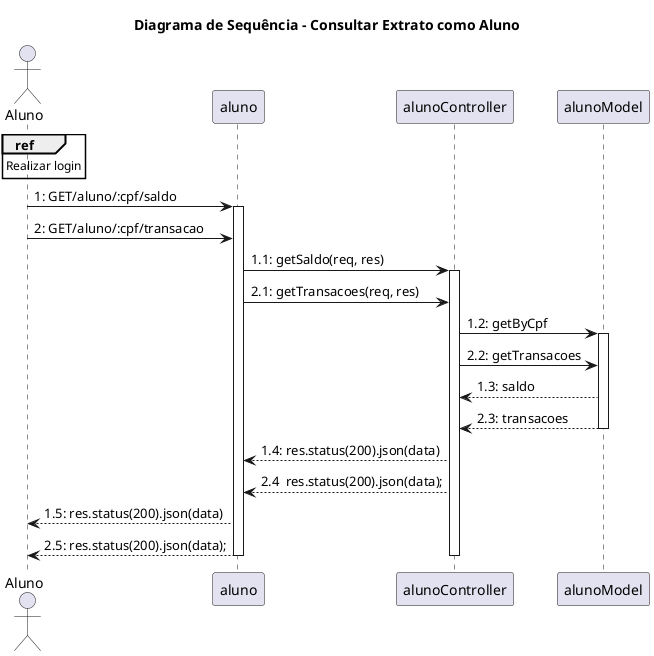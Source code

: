 @startuml
title Diagrama de Sequência - Consultar Extrato como Aluno
actor "Aluno" as Aluno

participant "aluno" as Routes
participant "alunoController" as Controller
participant "alunoModel" as Model

ref over Aluno: Realizar login

' 1. Ver Extrato
Aluno -> Routes: 1: GET/aluno/:cpf/saldo
activate Routes
Aluno -> Routes: 2: GET/aluno/:cpf/transacao

Routes -> Controller: 1.1: getSaldo(req, res)
activate Controller
Routes -> Controller: 2.1: getTransacoes(req, res)

Controller -> Model: 1.2: getByCpf
activate Model
Controller -> Model: 2.2: getTransacoes

Model --> Controller: 1.3: saldo
Model --> Controller: 2.3: transacoes

deactivate Model
Controller --> Routes: 1.4: res.status(200).json(data)
Controller --> Routes: 2.4  res.status(200).json(data);

Routes --> Aluno: 1.5: res.status(200).json(data)
Routes --> Aluno: 2.5: res.status(200).json(data);
deactivate Controller
deactivate Routes
@enduml